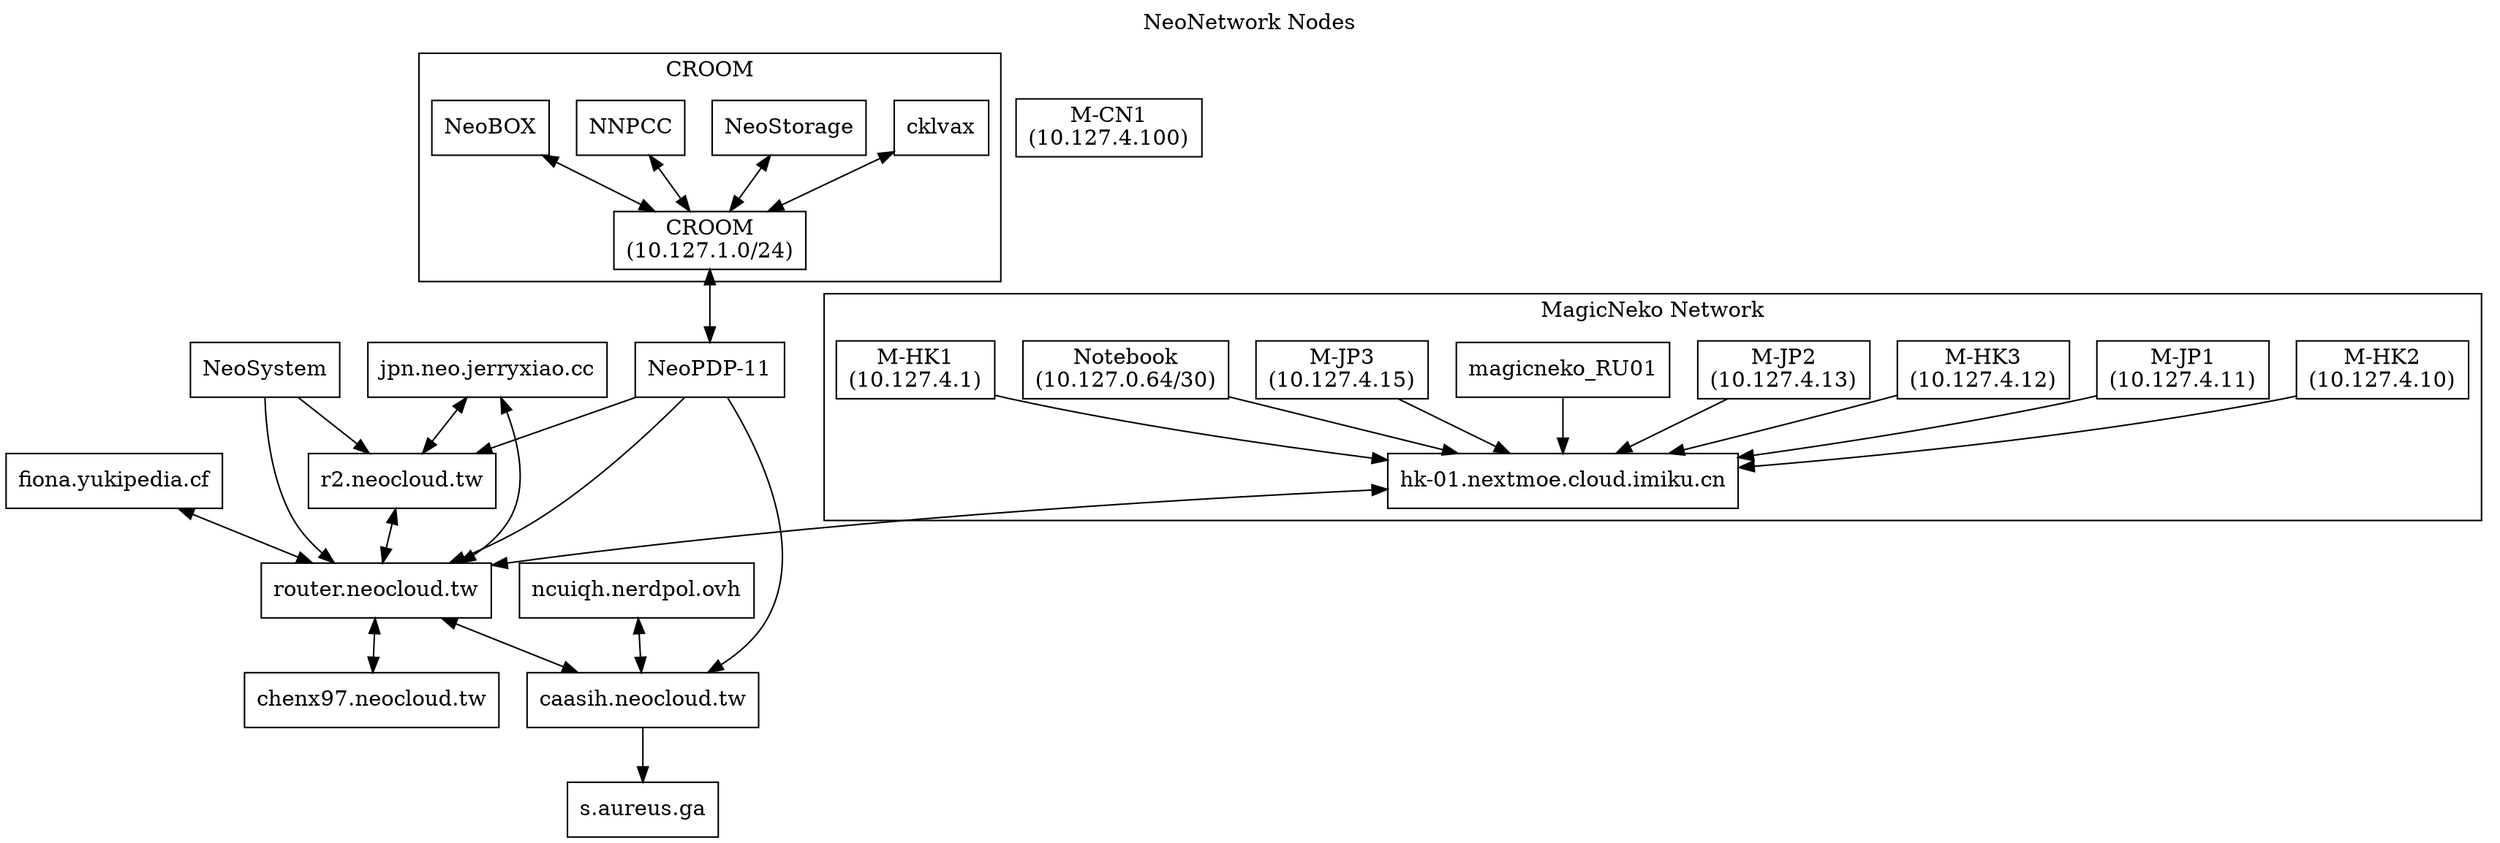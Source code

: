 digraph "NeoNetwork Nodes"
{
	labelloc="t";
	label="NeoNetwork Nodes";
	rankdir=TD
	node [shape=box]
	c [label="caasih.neocloud.tw"]
	ucbvax [label="router.neocloud.tw"]
	np11 [label="NeoPDP-11"]
	croom [label="CROOM\n(10.127.1.0/24)"]
	ns [label="NeoSystem"]
	ncuiqh [label="ncuiqh.nerdpol.ovh"]
	fionaLHS [label="fiona.yukipedia.cf"]
	pan [label="r2.neocloud.tw"]
	icecat_Explosion [label="hk-01.nextmoe.cloud.imiku.cn"]
	icecat_Notebook [label="Notebook\n(10.127.0.64/30)"]
	magicneko_HK01 [label="M-HK1\n(10.127.4.1)"]
	magicneko_HK02 [label="M-HK2\n(10.127.4.10)"]
	magicneko_JP01 [label="M-JP1\n(10.127.4.11)"]
	magicneko_HK03 [label="M-HK3\n(10.127.4.12)"]
	magicneko_JP02 [label="M-JP2\n(10.127.4.13)"]
	magicneko_RU01 [lebel="M-RU1\n(10.127.4.14)"]
	magicneko_JP03 [label="M-JP3\n(10.127.4.15)"]
	magicneko_CN01 [label="M-CN1\n(10.127.4.100)"]
	staph [label="s.aureus.ga"]
	chenx97 [label="chenx97.neocloud.tw"]
	JerryXiao [label="jpn.neo.jerryxiao.cc"]

	subgraph cluster_croom
	{
		label = "CROOM";

		NNPCC -> croom [dir=both]
		NeoBOX -> croom [dir=both]
		cklvax -> croom [dir=both]
		NeoStorage -> croom [dir=both]
	}

	croom -> np11 [dir=both]
	np11 -> ucbvax
	np11 -> pan
	np11 -> c
	ucbvax -> c [dir=both]
	ns -> ucbvax
	ncuiqh -> c [dir=both]
	fionaLHS -> ucbvax [dir=both]
	ns -> pan
	icecat_Explosion -> ucbvax [dir=both]
	pan -> ucbvax [dir=both]
	c -> staph
	ucbvax -> chenx97 [dir=both]

	subgraph cluster_magicneko
	{
		label="MagicNeko Network";

		magicneko_HK01-> icecat_Explosion
		magicneko_HK02-> icecat_Explosion
		magicneko_JP01 -> icecat_Explosion
		magicneko_HK03 -> icecat_Explosion
		magicneko_JP02 -> icecat_Explosion
		magicneko_RU01 -> icecat_Explosion
		magicneko_JP03 -> icecat_Explosion
		icecat_Notebook -> icecat_Explosion
	}

	JerryXiao -> pan [dir=both]
	JerryXiao -> ucbvax [dir=both]
}
